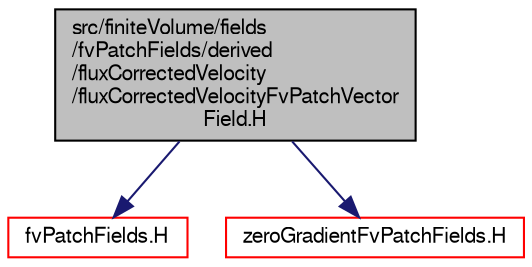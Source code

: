 digraph "src/finiteVolume/fields/fvPatchFields/derived/fluxCorrectedVelocity/fluxCorrectedVelocityFvPatchVectorField.H"
{
  bgcolor="transparent";
  edge [fontname="FreeSans",fontsize="10",labelfontname="FreeSans",labelfontsize="10"];
  node [fontname="FreeSans",fontsize="10",shape=record];
  Node0 [label="src/finiteVolume/fields\l/fvPatchFields/derived\l/fluxCorrectedVelocity\l/fluxCorrectedVelocityFvPatchVector\lField.H",height=0.2,width=0.4,color="black", fillcolor="grey75", style="filled", fontcolor="black"];
  Node0 -> Node1 [color="midnightblue",fontsize="10",style="solid",fontname="FreeSans"];
  Node1 [label="fvPatchFields.H",height=0.2,width=0.4,color="red",URL="$a02477.html"];
  Node0 -> Node188 [color="midnightblue",fontsize="10",style="solid",fontname="FreeSans"];
  Node188 [label="zeroGradientFvPatchFields.H",height=0.2,width=0.4,color="red",URL="$a01547.html"];
}
